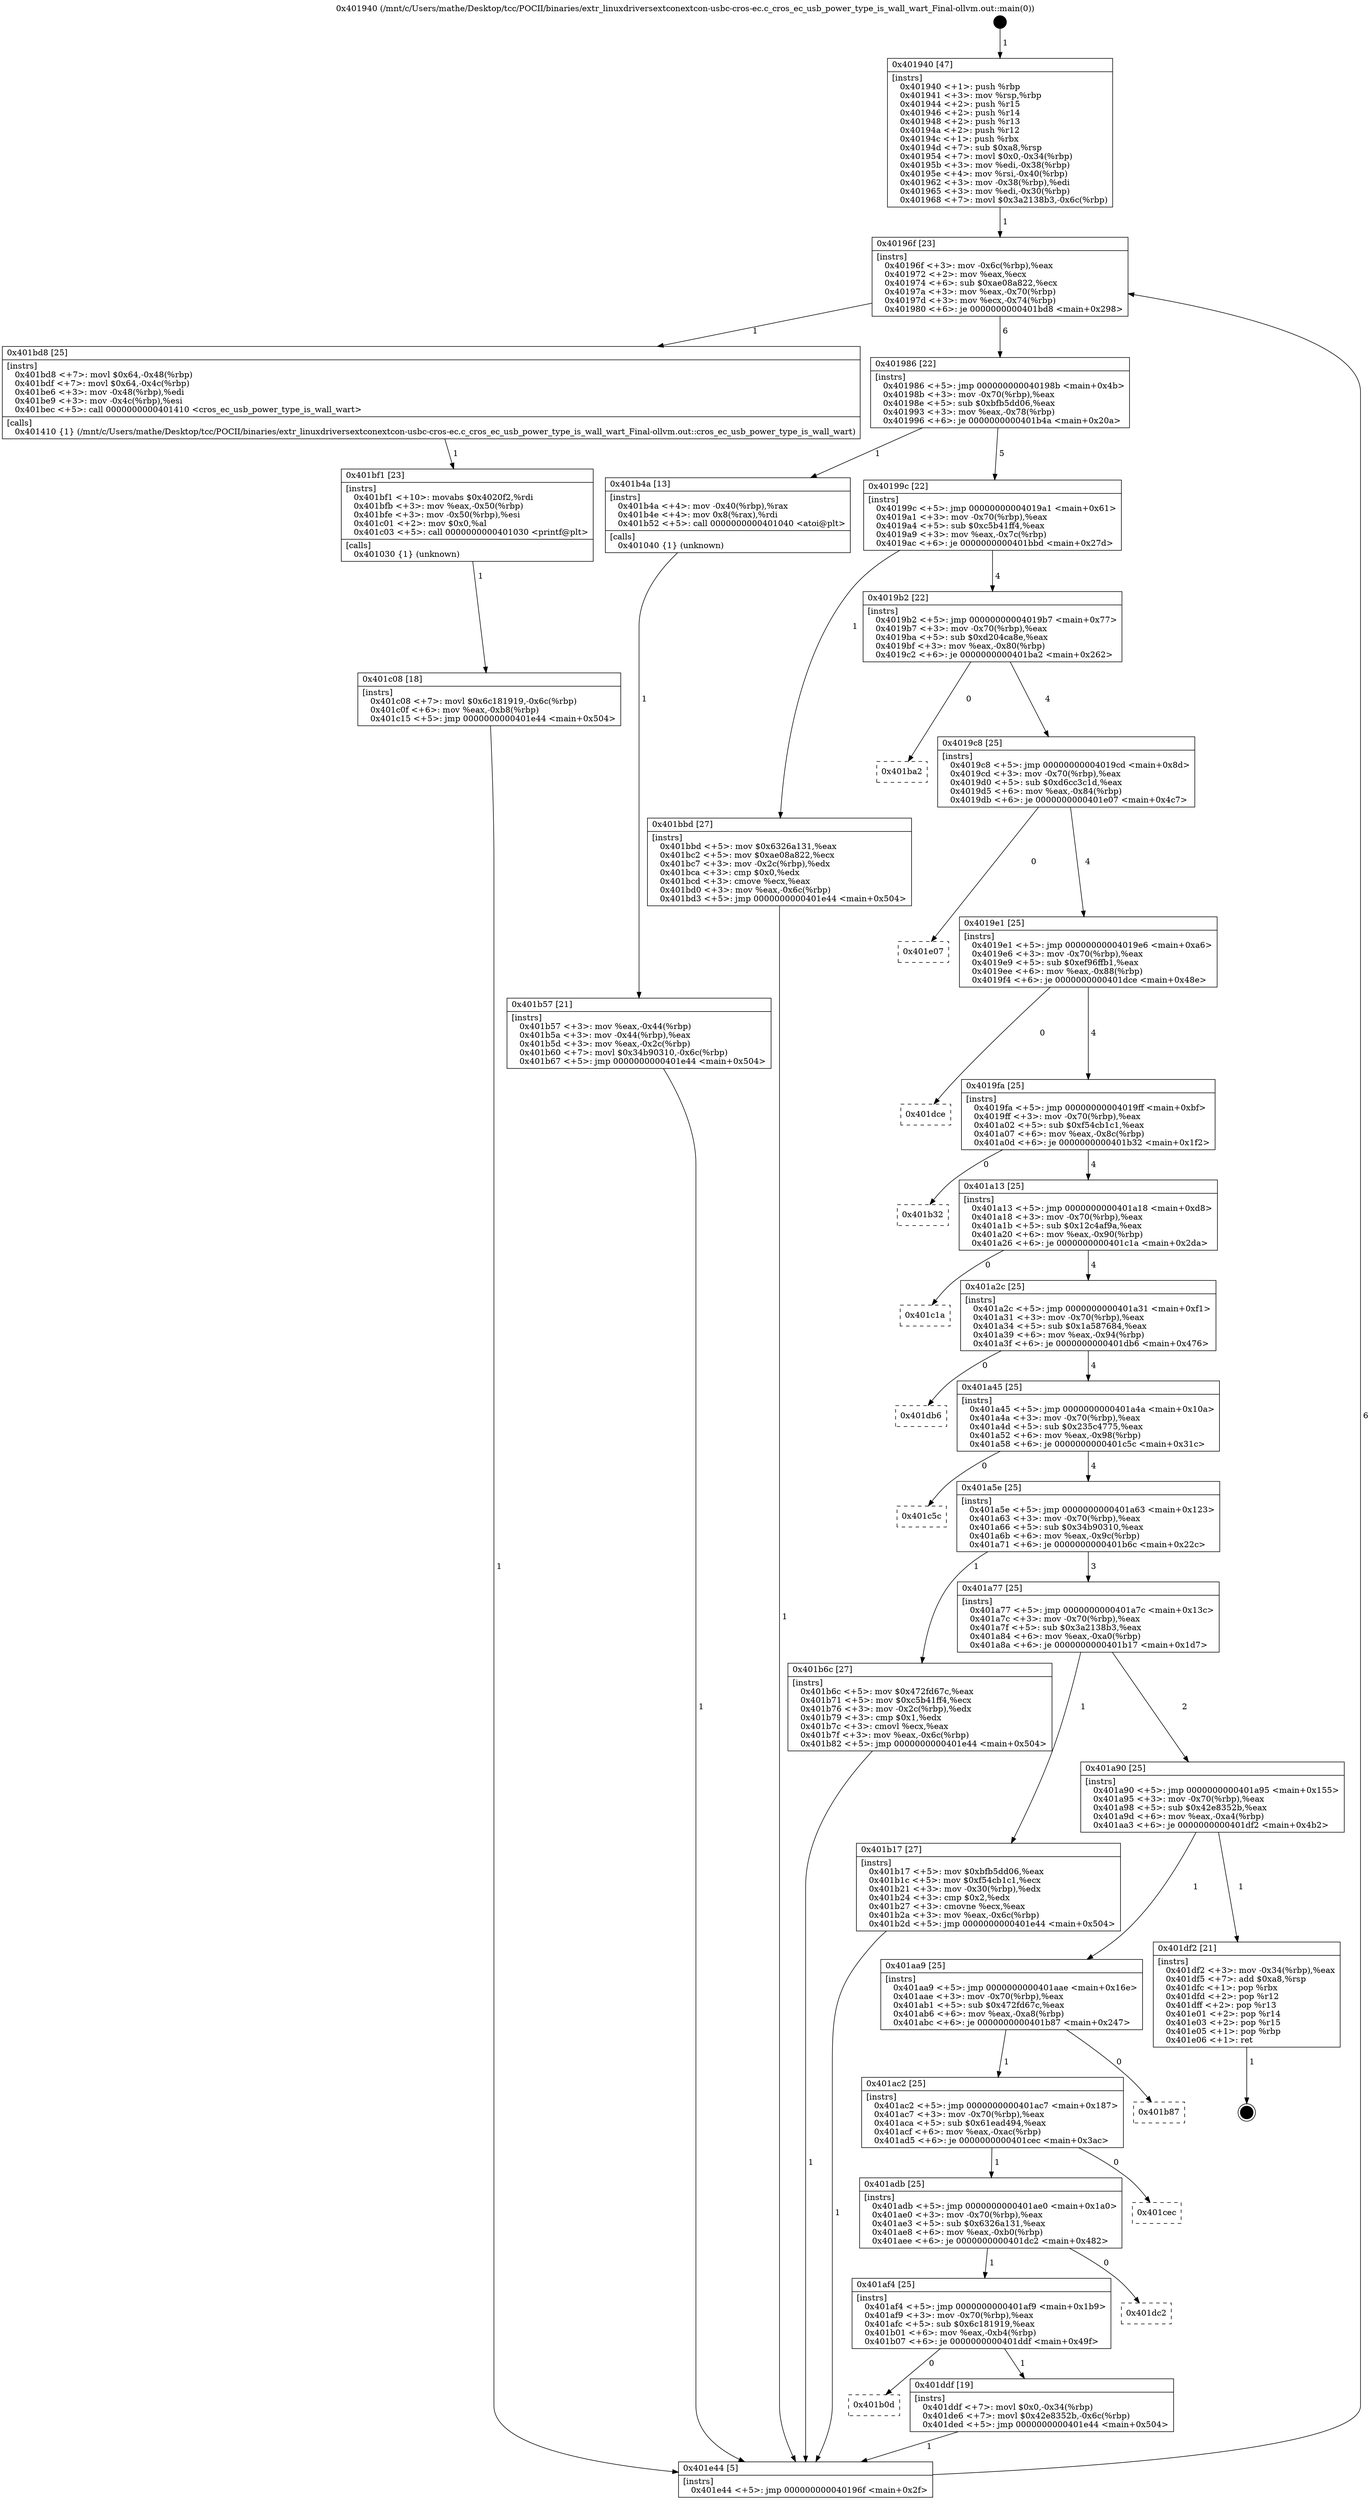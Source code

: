digraph "0x401940" {
  label = "0x401940 (/mnt/c/Users/mathe/Desktop/tcc/POCII/binaries/extr_linuxdriversextconextcon-usbc-cros-ec.c_cros_ec_usb_power_type_is_wall_wart_Final-ollvm.out::main(0))"
  labelloc = "t"
  node[shape=record]

  Entry [label="",width=0.3,height=0.3,shape=circle,fillcolor=black,style=filled]
  "0x40196f" [label="{
     0x40196f [23]\l
     | [instrs]\l
     &nbsp;&nbsp;0x40196f \<+3\>: mov -0x6c(%rbp),%eax\l
     &nbsp;&nbsp;0x401972 \<+2\>: mov %eax,%ecx\l
     &nbsp;&nbsp;0x401974 \<+6\>: sub $0xae08a822,%ecx\l
     &nbsp;&nbsp;0x40197a \<+3\>: mov %eax,-0x70(%rbp)\l
     &nbsp;&nbsp;0x40197d \<+3\>: mov %ecx,-0x74(%rbp)\l
     &nbsp;&nbsp;0x401980 \<+6\>: je 0000000000401bd8 \<main+0x298\>\l
  }"]
  "0x401bd8" [label="{
     0x401bd8 [25]\l
     | [instrs]\l
     &nbsp;&nbsp;0x401bd8 \<+7\>: movl $0x64,-0x48(%rbp)\l
     &nbsp;&nbsp;0x401bdf \<+7\>: movl $0x64,-0x4c(%rbp)\l
     &nbsp;&nbsp;0x401be6 \<+3\>: mov -0x48(%rbp),%edi\l
     &nbsp;&nbsp;0x401be9 \<+3\>: mov -0x4c(%rbp),%esi\l
     &nbsp;&nbsp;0x401bec \<+5\>: call 0000000000401410 \<cros_ec_usb_power_type_is_wall_wart\>\l
     | [calls]\l
     &nbsp;&nbsp;0x401410 \{1\} (/mnt/c/Users/mathe/Desktop/tcc/POCII/binaries/extr_linuxdriversextconextcon-usbc-cros-ec.c_cros_ec_usb_power_type_is_wall_wart_Final-ollvm.out::cros_ec_usb_power_type_is_wall_wart)\l
  }"]
  "0x401986" [label="{
     0x401986 [22]\l
     | [instrs]\l
     &nbsp;&nbsp;0x401986 \<+5\>: jmp 000000000040198b \<main+0x4b\>\l
     &nbsp;&nbsp;0x40198b \<+3\>: mov -0x70(%rbp),%eax\l
     &nbsp;&nbsp;0x40198e \<+5\>: sub $0xbfb5dd06,%eax\l
     &nbsp;&nbsp;0x401993 \<+3\>: mov %eax,-0x78(%rbp)\l
     &nbsp;&nbsp;0x401996 \<+6\>: je 0000000000401b4a \<main+0x20a\>\l
  }"]
  Exit [label="",width=0.3,height=0.3,shape=circle,fillcolor=black,style=filled,peripheries=2]
  "0x401b4a" [label="{
     0x401b4a [13]\l
     | [instrs]\l
     &nbsp;&nbsp;0x401b4a \<+4\>: mov -0x40(%rbp),%rax\l
     &nbsp;&nbsp;0x401b4e \<+4\>: mov 0x8(%rax),%rdi\l
     &nbsp;&nbsp;0x401b52 \<+5\>: call 0000000000401040 \<atoi@plt\>\l
     | [calls]\l
     &nbsp;&nbsp;0x401040 \{1\} (unknown)\l
  }"]
  "0x40199c" [label="{
     0x40199c [22]\l
     | [instrs]\l
     &nbsp;&nbsp;0x40199c \<+5\>: jmp 00000000004019a1 \<main+0x61\>\l
     &nbsp;&nbsp;0x4019a1 \<+3\>: mov -0x70(%rbp),%eax\l
     &nbsp;&nbsp;0x4019a4 \<+5\>: sub $0xc5b41ff4,%eax\l
     &nbsp;&nbsp;0x4019a9 \<+3\>: mov %eax,-0x7c(%rbp)\l
     &nbsp;&nbsp;0x4019ac \<+6\>: je 0000000000401bbd \<main+0x27d\>\l
  }"]
  "0x401b0d" [label="{
     0x401b0d\l
  }", style=dashed]
  "0x401bbd" [label="{
     0x401bbd [27]\l
     | [instrs]\l
     &nbsp;&nbsp;0x401bbd \<+5\>: mov $0x6326a131,%eax\l
     &nbsp;&nbsp;0x401bc2 \<+5\>: mov $0xae08a822,%ecx\l
     &nbsp;&nbsp;0x401bc7 \<+3\>: mov -0x2c(%rbp),%edx\l
     &nbsp;&nbsp;0x401bca \<+3\>: cmp $0x0,%edx\l
     &nbsp;&nbsp;0x401bcd \<+3\>: cmove %ecx,%eax\l
     &nbsp;&nbsp;0x401bd0 \<+3\>: mov %eax,-0x6c(%rbp)\l
     &nbsp;&nbsp;0x401bd3 \<+5\>: jmp 0000000000401e44 \<main+0x504\>\l
  }"]
  "0x4019b2" [label="{
     0x4019b2 [22]\l
     | [instrs]\l
     &nbsp;&nbsp;0x4019b2 \<+5\>: jmp 00000000004019b7 \<main+0x77\>\l
     &nbsp;&nbsp;0x4019b7 \<+3\>: mov -0x70(%rbp),%eax\l
     &nbsp;&nbsp;0x4019ba \<+5\>: sub $0xd204ca8e,%eax\l
     &nbsp;&nbsp;0x4019bf \<+3\>: mov %eax,-0x80(%rbp)\l
     &nbsp;&nbsp;0x4019c2 \<+6\>: je 0000000000401ba2 \<main+0x262\>\l
  }"]
  "0x401ddf" [label="{
     0x401ddf [19]\l
     | [instrs]\l
     &nbsp;&nbsp;0x401ddf \<+7\>: movl $0x0,-0x34(%rbp)\l
     &nbsp;&nbsp;0x401de6 \<+7\>: movl $0x42e8352b,-0x6c(%rbp)\l
     &nbsp;&nbsp;0x401ded \<+5\>: jmp 0000000000401e44 \<main+0x504\>\l
  }"]
  "0x401ba2" [label="{
     0x401ba2\l
  }", style=dashed]
  "0x4019c8" [label="{
     0x4019c8 [25]\l
     | [instrs]\l
     &nbsp;&nbsp;0x4019c8 \<+5\>: jmp 00000000004019cd \<main+0x8d\>\l
     &nbsp;&nbsp;0x4019cd \<+3\>: mov -0x70(%rbp),%eax\l
     &nbsp;&nbsp;0x4019d0 \<+5\>: sub $0xd6cc3c1d,%eax\l
     &nbsp;&nbsp;0x4019d5 \<+6\>: mov %eax,-0x84(%rbp)\l
     &nbsp;&nbsp;0x4019db \<+6\>: je 0000000000401e07 \<main+0x4c7\>\l
  }"]
  "0x401af4" [label="{
     0x401af4 [25]\l
     | [instrs]\l
     &nbsp;&nbsp;0x401af4 \<+5\>: jmp 0000000000401af9 \<main+0x1b9\>\l
     &nbsp;&nbsp;0x401af9 \<+3\>: mov -0x70(%rbp),%eax\l
     &nbsp;&nbsp;0x401afc \<+5\>: sub $0x6c181919,%eax\l
     &nbsp;&nbsp;0x401b01 \<+6\>: mov %eax,-0xb4(%rbp)\l
     &nbsp;&nbsp;0x401b07 \<+6\>: je 0000000000401ddf \<main+0x49f\>\l
  }"]
  "0x401e07" [label="{
     0x401e07\l
  }", style=dashed]
  "0x4019e1" [label="{
     0x4019e1 [25]\l
     | [instrs]\l
     &nbsp;&nbsp;0x4019e1 \<+5\>: jmp 00000000004019e6 \<main+0xa6\>\l
     &nbsp;&nbsp;0x4019e6 \<+3\>: mov -0x70(%rbp),%eax\l
     &nbsp;&nbsp;0x4019e9 \<+5\>: sub $0xef96ffb1,%eax\l
     &nbsp;&nbsp;0x4019ee \<+6\>: mov %eax,-0x88(%rbp)\l
     &nbsp;&nbsp;0x4019f4 \<+6\>: je 0000000000401dce \<main+0x48e\>\l
  }"]
  "0x401dc2" [label="{
     0x401dc2\l
  }", style=dashed]
  "0x401dce" [label="{
     0x401dce\l
  }", style=dashed]
  "0x4019fa" [label="{
     0x4019fa [25]\l
     | [instrs]\l
     &nbsp;&nbsp;0x4019fa \<+5\>: jmp 00000000004019ff \<main+0xbf\>\l
     &nbsp;&nbsp;0x4019ff \<+3\>: mov -0x70(%rbp),%eax\l
     &nbsp;&nbsp;0x401a02 \<+5\>: sub $0xf54cb1c1,%eax\l
     &nbsp;&nbsp;0x401a07 \<+6\>: mov %eax,-0x8c(%rbp)\l
     &nbsp;&nbsp;0x401a0d \<+6\>: je 0000000000401b32 \<main+0x1f2\>\l
  }"]
  "0x401adb" [label="{
     0x401adb [25]\l
     | [instrs]\l
     &nbsp;&nbsp;0x401adb \<+5\>: jmp 0000000000401ae0 \<main+0x1a0\>\l
     &nbsp;&nbsp;0x401ae0 \<+3\>: mov -0x70(%rbp),%eax\l
     &nbsp;&nbsp;0x401ae3 \<+5\>: sub $0x6326a131,%eax\l
     &nbsp;&nbsp;0x401ae8 \<+6\>: mov %eax,-0xb0(%rbp)\l
     &nbsp;&nbsp;0x401aee \<+6\>: je 0000000000401dc2 \<main+0x482\>\l
  }"]
  "0x401b32" [label="{
     0x401b32\l
  }", style=dashed]
  "0x401a13" [label="{
     0x401a13 [25]\l
     | [instrs]\l
     &nbsp;&nbsp;0x401a13 \<+5\>: jmp 0000000000401a18 \<main+0xd8\>\l
     &nbsp;&nbsp;0x401a18 \<+3\>: mov -0x70(%rbp),%eax\l
     &nbsp;&nbsp;0x401a1b \<+5\>: sub $0x12c4af9a,%eax\l
     &nbsp;&nbsp;0x401a20 \<+6\>: mov %eax,-0x90(%rbp)\l
     &nbsp;&nbsp;0x401a26 \<+6\>: je 0000000000401c1a \<main+0x2da\>\l
  }"]
  "0x401cec" [label="{
     0x401cec\l
  }", style=dashed]
  "0x401c1a" [label="{
     0x401c1a\l
  }", style=dashed]
  "0x401a2c" [label="{
     0x401a2c [25]\l
     | [instrs]\l
     &nbsp;&nbsp;0x401a2c \<+5\>: jmp 0000000000401a31 \<main+0xf1\>\l
     &nbsp;&nbsp;0x401a31 \<+3\>: mov -0x70(%rbp),%eax\l
     &nbsp;&nbsp;0x401a34 \<+5\>: sub $0x1a587684,%eax\l
     &nbsp;&nbsp;0x401a39 \<+6\>: mov %eax,-0x94(%rbp)\l
     &nbsp;&nbsp;0x401a3f \<+6\>: je 0000000000401db6 \<main+0x476\>\l
  }"]
  "0x401ac2" [label="{
     0x401ac2 [25]\l
     | [instrs]\l
     &nbsp;&nbsp;0x401ac2 \<+5\>: jmp 0000000000401ac7 \<main+0x187\>\l
     &nbsp;&nbsp;0x401ac7 \<+3\>: mov -0x70(%rbp),%eax\l
     &nbsp;&nbsp;0x401aca \<+5\>: sub $0x61ead494,%eax\l
     &nbsp;&nbsp;0x401acf \<+6\>: mov %eax,-0xac(%rbp)\l
     &nbsp;&nbsp;0x401ad5 \<+6\>: je 0000000000401cec \<main+0x3ac\>\l
  }"]
  "0x401db6" [label="{
     0x401db6\l
  }", style=dashed]
  "0x401a45" [label="{
     0x401a45 [25]\l
     | [instrs]\l
     &nbsp;&nbsp;0x401a45 \<+5\>: jmp 0000000000401a4a \<main+0x10a\>\l
     &nbsp;&nbsp;0x401a4a \<+3\>: mov -0x70(%rbp),%eax\l
     &nbsp;&nbsp;0x401a4d \<+5\>: sub $0x235c4775,%eax\l
     &nbsp;&nbsp;0x401a52 \<+6\>: mov %eax,-0x98(%rbp)\l
     &nbsp;&nbsp;0x401a58 \<+6\>: je 0000000000401c5c \<main+0x31c\>\l
  }"]
  "0x401b87" [label="{
     0x401b87\l
  }", style=dashed]
  "0x401c5c" [label="{
     0x401c5c\l
  }", style=dashed]
  "0x401a5e" [label="{
     0x401a5e [25]\l
     | [instrs]\l
     &nbsp;&nbsp;0x401a5e \<+5\>: jmp 0000000000401a63 \<main+0x123\>\l
     &nbsp;&nbsp;0x401a63 \<+3\>: mov -0x70(%rbp),%eax\l
     &nbsp;&nbsp;0x401a66 \<+5\>: sub $0x34b90310,%eax\l
     &nbsp;&nbsp;0x401a6b \<+6\>: mov %eax,-0x9c(%rbp)\l
     &nbsp;&nbsp;0x401a71 \<+6\>: je 0000000000401b6c \<main+0x22c\>\l
  }"]
  "0x401aa9" [label="{
     0x401aa9 [25]\l
     | [instrs]\l
     &nbsp;&nbsp;0x401aa9 \<+5\>: jmp 0000000000401aae \<main+0x16e\>\l
     &nbsp;&nbsp;0x401aae \<+3\>: mov -0x70(%rbp),%eax\l
     &nbsp;&nbsp;0x401ab1 \<+5\>: sub $0x472fd67c,%eax\l
     &nbsp;&nbsp;0x401ab6 \<+6\>: mov %eax,-0xa8(%rbp)\l
     &nbsp;&nbsp;0x401abc \<+6\>: je 0000000000401b87 \<main+0x247\>\l
  }"]
  "0x401b6c" [label="{
     0x401b6c [27]\l
     | [instrs]\l
     &nbsp;&nbsp;0x401b6c \<+5\>: mov $0x472fd67c,%eax\l
     &nbsp;&nbsp;0x401b71 \<+5\>: mov $0xc5b41ff4,%ecx\l
     &nbsp;&nbsp;0x401b76 \<+3\>: mov -0x2c(%rbp),%edx\l
     &nbsp;&nbsp;0x401b79 \<+3\>: cmp $0x1,%edx\l
     &nbsp;&nbsp;0x401b7c \<+3\>: cmovl %ecx,%eax\l
     &nbsp;&nbsp;0x401b7f \<+3\>: mov %eax,-0x6c(%rbp)\l
     &nbsp;&nbsp;0x401b82 \<+5\>: jmp 0000000000401e44 \<main+0x504\>\l
  }"]
  "0x401a77" [label="{
     0x401a77 [25]\l
     | [instrs]\l
     &nbsp;&nbsp;0x401a77 \<+5\>: jmp 0000000000401a7c \<main+0x13c\>\l
     &nbsp;&nbsp;0x401a7c \<+3\>: mov -0x70(%rbp),%eax\l
     &nbsp;&nbsp;0x401a7f \<+5\>: sub $0x3a2138b3,%eax\l
     &nbsp;&nbsp;0x401a84 \<+6\>: mov %eax,-0xa0(%rbp)\l
     &nbsp;&nbsp;0x401a8a \<+6\>: je 0000000000401b17 \<main+0x1d7\>\l
  }"]
  "0x401df2" [label="{
     0x401df2 [21]\l
     | [instrs]\l
     &nbsp;&nbsp;0x401df2 \<+3\>: mov -0x34(%rbp),%eax\l
     &nbsp;&nbsp;0x401df5 \<+7\>: add $0xa8,%rsp\l
     &nbsp;&nbsp;0x401dfc \<+1\>: pop %rbx\l
     &nbsp;&nbsp;0x401dfd \<+2\>: pop %r12\l
     &nbsp;&nbsp;0x401dff \<+2\>: pop %r13\l
     &nbsp;&nbsp;0x401e01 \<+2\>: pop %r14\l
     &nbsp;&nbsp;0x401e03 \<+2\>: pop %r15\l
     &nbsp;&nbsp;0x401e05 \<+1\>: pop %rbp\l
     &nbsp;&nbsp;0x401e06 \<+1\>: ret\l
  }"]
  "0x401b17" [label="{
     0x401b17 [27]\l
     | [instrs]\l
     &nbsp;&nbsp;0x401b17 \<+5\>: mov $0xbfb5dd06,%eax\l
     &nbsp;&nbsp;0x401b1c \<+5\>: mov $0xf54cb1c1,%ecx\l
     &nbsp;&nbsp;0x401b21 \<+3\>: mov -0x30(%rbp),%edx\l
     &nbsp;&nbsp;0x401b24 \<+3\>: cmp $0x2,%edx\l
     &nbsp;&nbsp;0x401b27 \<+3\>: cmovne %ecx,%eax\l
     &nbsp;&nbsp;0x401b2a \<+3\>: mov %eax,-0x6c(%rbp)\l
     &nbsp;&nbsp;0x401b2d \<+5\>: jmp 0000000000401e44 \<main+0x504\>\l
  }"]
  "0x401a90" [label="{
     0x401a90 [25]\l
     | [instrs]\l
     &nbsp;&nbsp;0x401a90 \<+5\>: jmp 0000000000401a95 \<main+0x155\>\l
     &nbsp;&nbsp;0x401a95 \<+3\>: mov -0x70(%rbp),%eax\l
     &nbsp;&nbsp;0x401a98 \<+5\>: sub $0x42e8352b,%eax\l
     &nbsp;&nbsp;0x401a9d \<+6\>: mov %eax,-0xa4(%rbp)\l
     &nbsp;&nbsp;0x401aa3 \<+6\>: je 0000000000401df2 \<main+0x4b2\>\l
  }"]
  "0x401e44" [label="{
     0x401e44 [5]\l
     | [instrs]\l
     &nbsp;&nbsp;0x401e44 \<+5\>: jmp 000000000040196f \<main+0x2f\>\l
  }"]
  "0x401940" [label="{
     0x401940 [47]\l
     | [instrs]\l
     &nbsp;&nbsp;0x401940 \<+1\>: push %rbp\l
     &nbsp;&nbsp;0x401941 \<+3\>: mov %rsp,%rbp\l
     &nbsp;&nbsp;0x401944 \<+2\>: push %r15\l
     &nbsp;&nbsp;0x401946 \<+2\>: push %r14\l
     &nbsp;&nbsp;0x401948 \<+2\>: push %r13\l
     &nbsp;&nbsp;0x40194a \<+2\>: push %r12\l
     &nbsp;&nbsp;0x40194c \<+1\>: push %rbx\l
     &nbsp;&nbsp;0x40194d \<+7\>: sub $0xa8,%rsp\l
     &nbsp;&nbsp;0x401954 \<+7\>: movl $0x0,-0x34(%rbp)\l
     &nbsp;&nbsp;0x40195b \<+3\>: mov %edi,-0x38(%rbp)\l
     &nbsp;&nbsp;0x40195e \<+4\>: mov %rsi,-0x40(%rbp)\l
     &nbsp;&nbsp;0x401962 \<+3\>: mov -0x38(%rbp),%edi\l
     &nbsp;&nbsp;0x401965 \<+3\>: mov %edi,-0x30(%rbp)\l
     &nbsp;&nbsp;0x401968 \<+7\>: movl $0x3a2138b3,-0x6c(%rbp)\l
  }"]
  "0x401b57" [label="{
     0x401b57 [21]\l
     | [instrs]\l
     &nbsp;&nbsp;0x401b57 \<+3\>: mov %eax,-0x44(%rbp)\l
     &nbsp;&nbsp;0x401b5a \<+3\>: mov -0x44(%rbp),%eax\l
     &nbsp;&nbsp;0x401b5d \<+3\>: mov %eax,-0x2c(%rbp)\l
     &nbsp;&nbsp;0x401b60 \<+7\>: movl $0x34b90310,-0x6c(%rbp)\l
     &nbsp;&nbsp;0x401b67 \<+5\>: jmp 0000000000401e44 \<main+0x504\>\l
  }"]
  "0x401bf1" [label="{
     0x401bf1 [23]\l
     | [instrs]\l
     &nbsp;&nbsp;0x401bf1 \<+10\>: movabs $0x4020f2,%rdi\l
     &nbsp;&nbsp;0x401bfb \<+3\>: mov %eax,-0x50(%rbp)\l
     &nbsp;&nbsp;0x401bfe \<+3\>: mov -0x50(%rbp),%esi\l
     &nbsp;&nbsp;0x401c01 \<+2\>: mov $0x0,%al\l
     &nbsp;&nbsp;0x401c03 \<+5\>: call 0000000000401030 \<printf@plt\>\l
     | [calls]\l
     &nbsp;&nbsp;0x401030 \{1\} (unknown)\l
  }"]
  "0x401c08" [label="{
     0x401c08 [18]\l
     | [instrs]\l
     &nbsp;&nbsp;0x401c08 \<+7\>: movl $0x6c181919,-0x6c(%rbp)\l
     &nbsp;&nbsp;0x401c0f \<+6\>: mov %eax,-0xb8(%rbp)\l
     &nbsp;&nbsp;0x401c15 \<+5\>: jmp 0000000000401e44 \<main+0x504\>\l
  }"]
  Entry -> "0x401940" [label=" 1"]
  "0x40196f" -> "0x401bd8" [label=" 1"]
  "0x40196f" -> "0x401986" [label=" 6"]
  "0x401df2" -> Exit [label=" 1"]
  "0x401986" -> "0x401b4a" [label=" 1"]
  "0x401986" -> "0x40199c" [label=" 5"]
  "0x401ddf" -> "0x401e44" [label=" 1"]
  "0x40199c" -> "0x401bbd" [label=" 1"]
  "0x40199c" -> "0x4019b2" [label=" 4"]
  "0x401af4" -> "0x401b0d" [label=" 0"]
  "0x4019b2" -> "0x401ba2" [label=" 0"]
  "0x4019b2" -> "0x4019c8" [label=" 4"]
  "0x401af4" -> "0x401ddf" [label=" 1"]
  "0x4019c8" -> "0x401e07" [label=" 0"]
  "0x4019c8" -> "0x4019e1" [label=" 4"]
  "0x401adb" -> "0x401af4" [label=" 1"]
  "0x4019e1" -> "0x401dce" [label=" 0"]
  "0x4019e1" -> "0x4019fa" [label=" 4"]
  "0x401adb" -> "0x401dc2" [label=" 0"]
  "0x4019fa" -> "0x401b32" [label=" 0"]
  "0x4019fa" -> "0x401a13" [label=" 4"]
  "0x401ac2" -> "0x401adb" [label=" 1"]
  "0x401a13" -> "0x401c1a" [label=" 0"]
  "0x401a13" -> "0x401a2c" [label=" 4"]
  "0x401ac2" -> "0x401cec" [label=" 0"]
  "0x401a2c" -> "0x401db6" [label=" 0"]
  "0x401a2c" -> "0x401a45" [label=" 4"]
  "0x401aa9" -> "0x401ac2" [label=" 1"]
  "0x401a45" -> "0x401c5c" [label=" 0"]
  "0x401a45" -> "0x401a5e" [label=" 4"]
  "0x401aa9" -> "0x401b87" [label=" 0"]
  "0x401a5e" -> "0x401b6c" [label=" 1"]
  "0x401a5e" -> "0x401a77" [label=" 3"]
  "0x401a90" -> "0x401aa9" [label=" 1"]
  "0x401a77" -> "0x401b17" [label=" 1"]
  "0x401a77" -> "0x401a90" [label=" 2"]
  "0x401b17" -> "0x401e44" [label=" 1"]
  "0x401940" -> "0x40196f" [label=" 1"]
  "0x401e44" -> "0x40196f" [label=" 6"]
  "0x401b4a" -> "0x401b57" [label=" 1"]
  "0x401b57" -> "0x401e44" [label=" 1"]
  "0x401b6c" -> "0x401e44" [label=" 1"]
  "0x401bbd" -> "0x401e44" [label=" 1"]
  "0x401bd8" -> "0x401bf1" [label=" 1"]
  "0x401bf1" -> "0x401c08" [label=" 1"]
  "0x401c08" -> "0x401e44" [label=" 1"]
  "0x401a90" -> "0x401df2" [label=" 1"]
}
